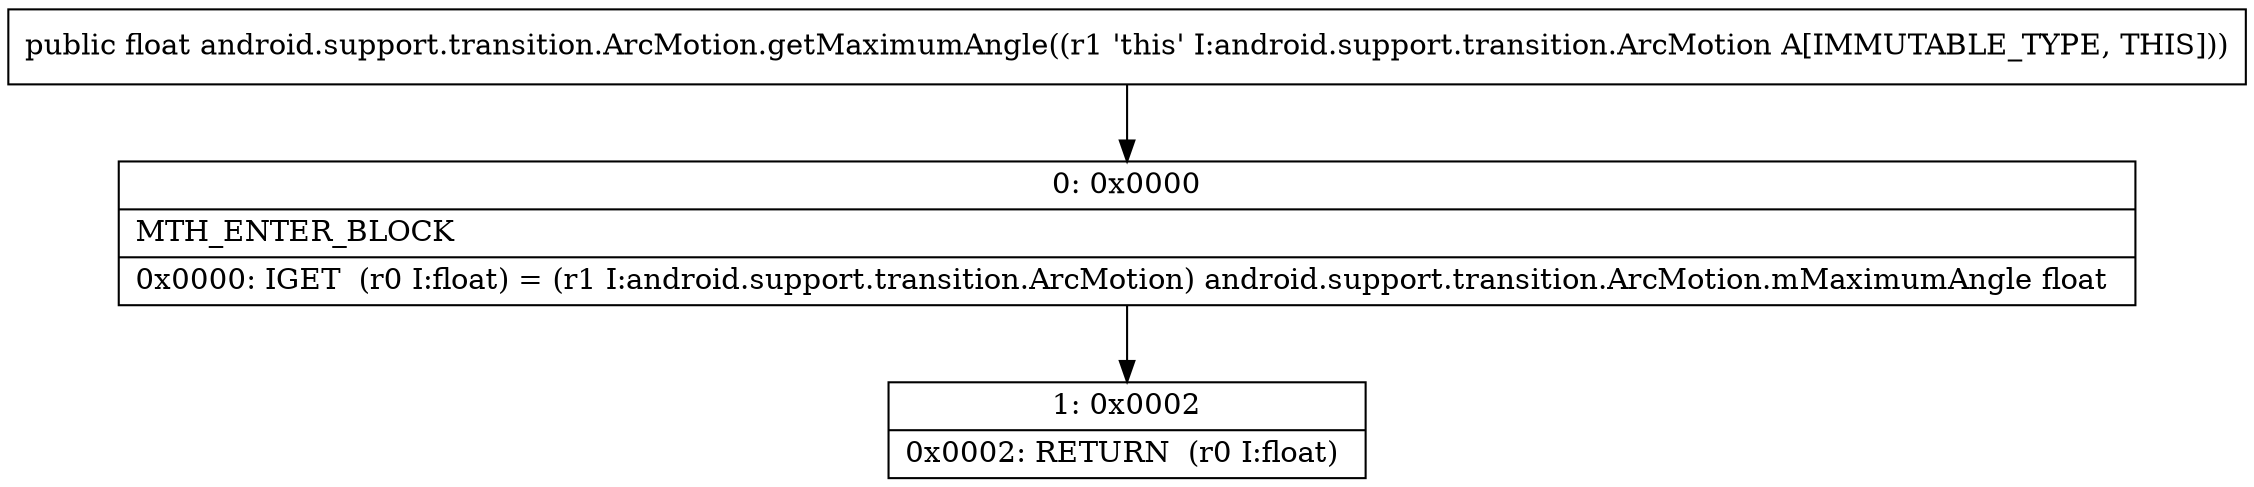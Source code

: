 digraph "CFG forandroid.support.transition.ArcMotion.getMaximumAngle()F" {
Node_0 [shape=record,label="{0\:\ 0x0000|MTH_ENTER_BLOCK\l|0x0000: IGET  (r0 I:float) = (r1 I:android.support.transition.ArcMotion) android.support.transition.ArcMotion.mMaximumAngle float \l}"];
Node_1 [shape=record,label="{1\:\ 0x0002|0x0002: RETURN  (r0 I:float) \l}"];
MethodNode[shape=record,label="{public float android.support.transition.ArcMotion.getMaximumAngle((r1 'this' I:android.support.transition.ArcMotion A[IMMUTABLE_TYPE, THIS])) }"];
MethodNode -> Node_0;
Node_0 -> Node_1;
}

